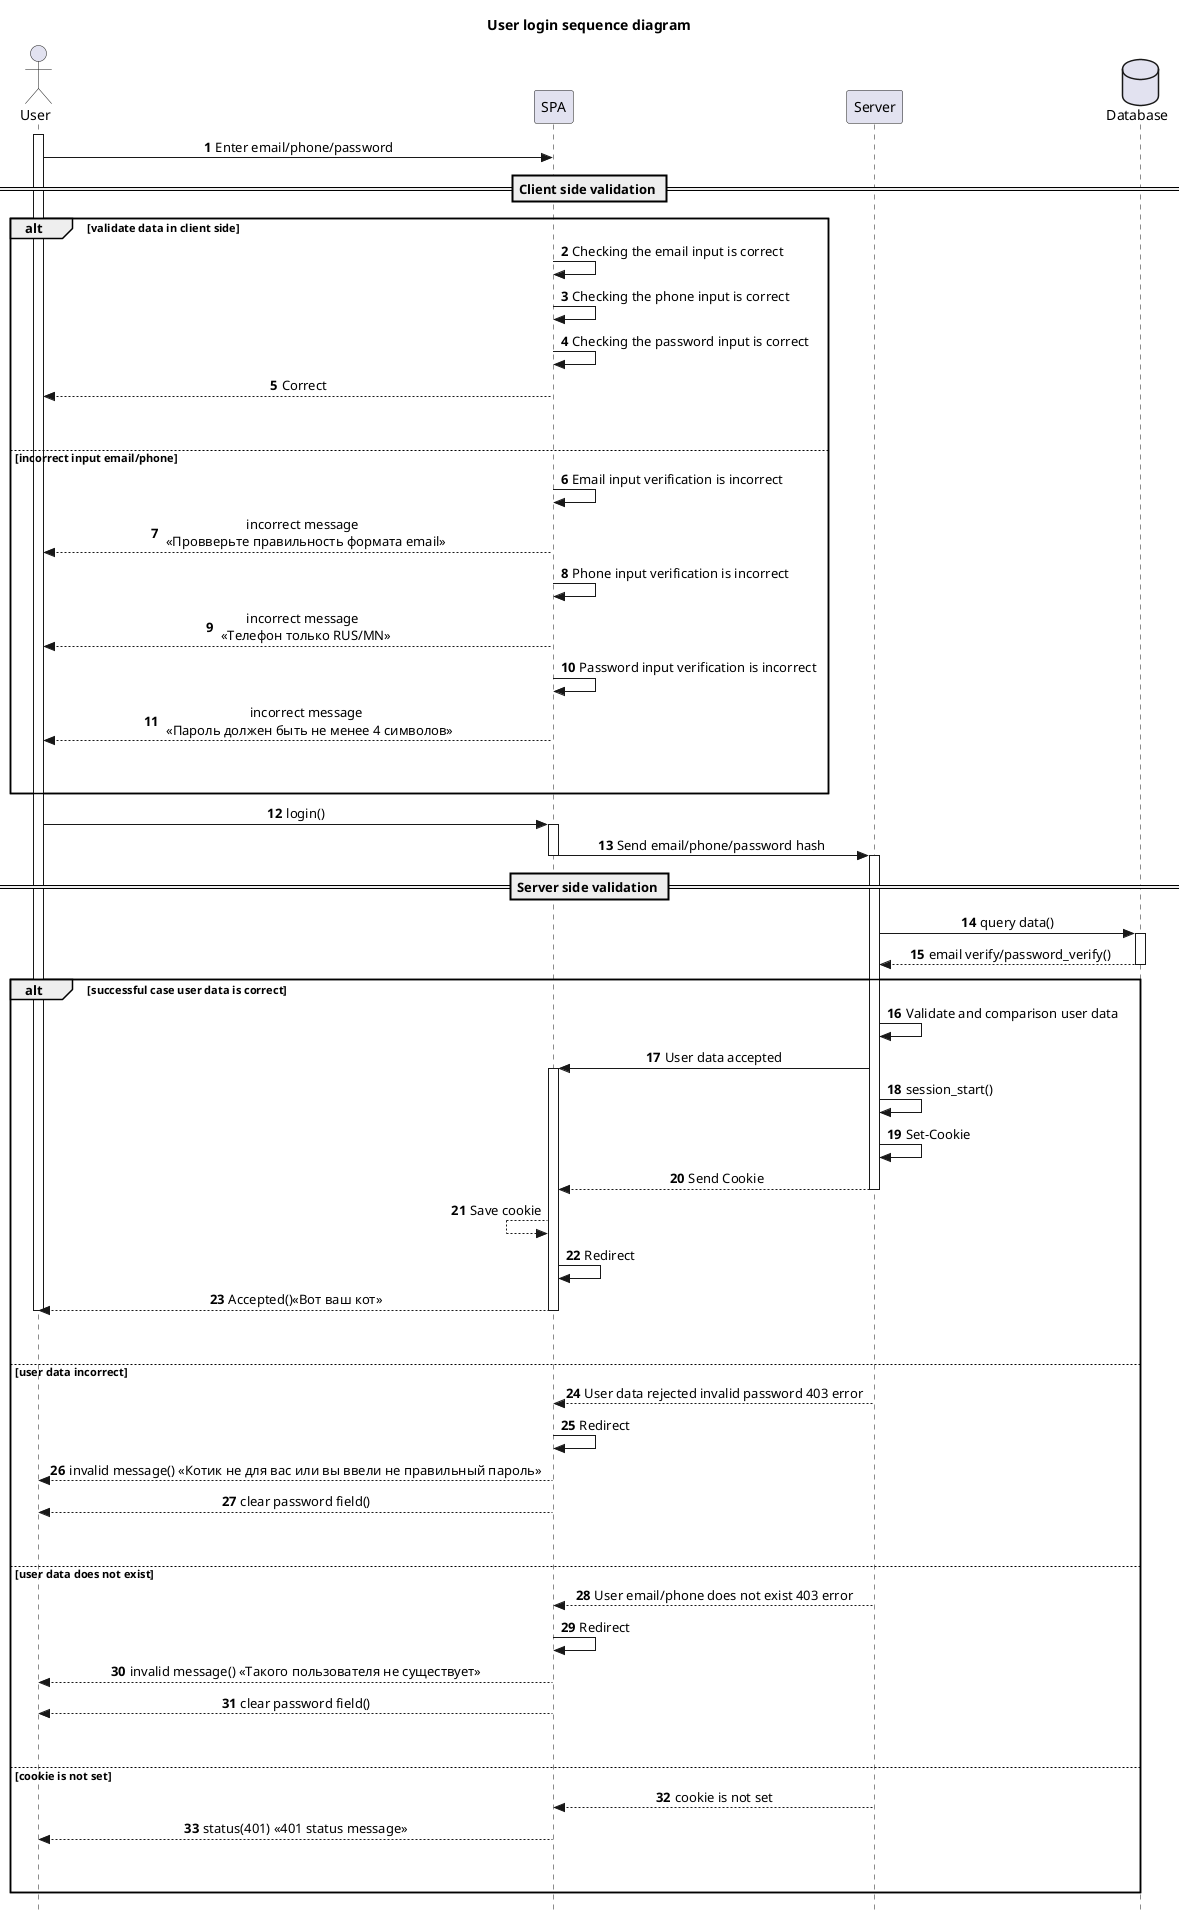 @startuml
'https://plantuml.com/sequence-diagram

autonumber
title User login sequence diagram
actor User
participant SPA
participant Server
database  Database
activate User


skinparam sequenceMessageAlign center
skinparam style strictuml


User -> SPA : Enter email/phone/password
== Client side validation ==

alt validate data in client side
    SPA -> SPA: Checking the email input is correct
    SPA -> SPA: Checking the phone input is correct
    SPA -> SPA: Checking the password input is correct
    SPA --> User: Correct
||45||
else incorrect input email/phone
    SPA -> SPA: Email input verification is incorrect
    SPA --> User: incorrect message \n <<Провверьте правильность формата email>>
    SPA -> SPA: Phone input verification is incorrect
    SPA --> User: incorrect message \n <<Телефон только RUS/MN>>
    SPA -> SPA: Password input verification is incorrect
    SPA --> User: incorrect message \n <<Пароль должен быть не менее 4 символов>>
||45||
end

deactivate SPA
User -> SPA : login()

activate SPA
SPA -> Server: Send email/phone/password hash
== Server side validation ==
deactivate SPA

activate Server
Server -> Database: query data()
activate Database
Database --> Server: email verify/password_verify()
deactivate Database

alt successful case user data is correct
    Server -> Server: Validate and comparison user data
    Server -> SPA : User data accepted
    activate SPA
    Server -> Server: session_start()
    Server -> Server: Set-Cookie
    Server --> SPA: Send Cookie
    deactivate Server
    SPA <-- SPA: Save cookie
    SPA -> SPA : Redirect
    SPA --> User: Accepted()<<Вот ваш кот>>
    deactivate SPA
    deactivate User
||45||
else user data incorrect
    Server --> SPA: User data rejected invalid password 403 error
    SPA -> SPA: Redirect
    SPA --> User: invalid message() <<Котик не для вас или вы ввели не правильный пароль>>
    SPA --> User: clear password field()
||45||
else user data does not exist
    Server --> SPA: User email/phone does not exist 403 error
    SPA -> SPA: Redirect
    SPA --> User: invalid message() <<Такого пользователя не существует>>
    SPA --> User: clear password field()
||45||
else cookie is not set
    Server --> SPA: cookie is not set
    SPA --> User: status(401) <<401 status message>>
||45||
end

@enduml